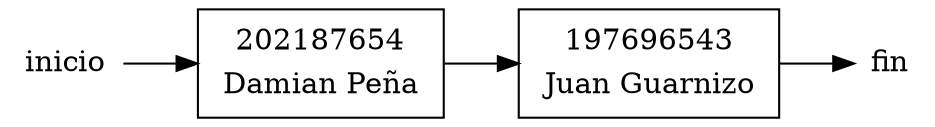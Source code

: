 digraph Cola {
rankdir=LR;
node [shape=record];
head [shape=none, label="inicio", style=bold, height=0, width=0];
tail [shape=none, label="fin", style=bold, height=0, width=0];a202187654 [label=<<TABLE border="0"><TR><TD ALIGN="CENTER">202187654</TD></TR><TR><TD ALIGN="CENTER">Damian Peña</TD></TR></TABLE>>];
a202187654 -> a197696543;
a197696543 [label=<<TABLE border="0"><TR><TD ALIGN="CENTER">197696543</TD></TR><TR><TD ALIGN="CENTER">Juan Guarnizo</TD></TR></TABLE>>];
head -> a202187654;
a197696543->tail;
}
